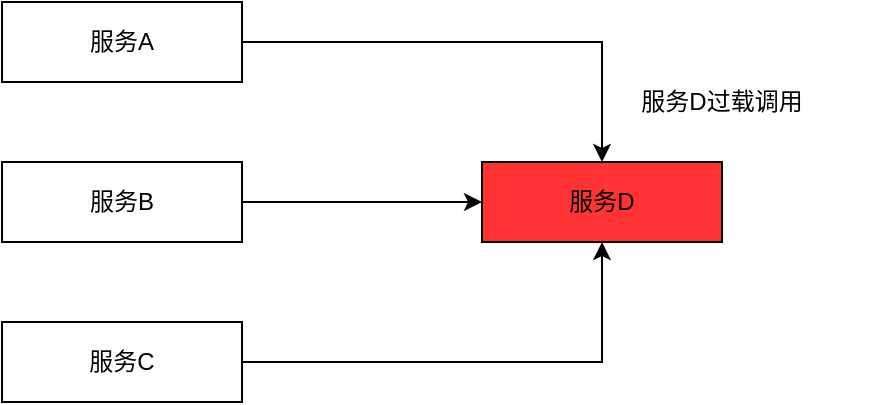 <mxfile version="13.11.0" type="github">
  <diagram id="12nK50byTR9gr9GhN85a" name="Page-1">
    <mxGraphModel dx="1187" dy="595" grid="1" gridSize="10" guides="1" tooltips="1" connect="1" arrows="1" fold="1" page="1" pageScale="1" pageWidth="827" pageHeight="1169" math="0" shadow="0">
      <root>
        <mxCell id="0" />
        <mxCell id="1" parent="0" />
        <mxCell id="uRCW_eUn2eEL0gXrxuSR-5" style="edgeStyle=orthogonalEdgeStyle;rounded=0;orthogonalLoop=1;jettySize=auto;html=1;exitX=1;exitY=0.5;exitDx=0;exitDy=0;" edge="1" parent="1" source="uRCW_eUn2eEL0gXrxuSR-1" target="uRCW_eUn2eEL0gXrxuSR-4">
          <mxGeometry relative="1" as="geometry" />
        </mxCell>
        <mxCell id="uRCW_eUn2eEL0gXrxuSR-1" value="服务A" style="rounded=0;whiteSpace=wrap;html=1;" vertex="1" parent="1">
          <mxGeometry x="160" y="160" width="120" height="40" as="geometry" />
        </mxCell>
        <mxCell id="uRCW_eUn2eEL0gXrxuSR-6" style="edgeStyle=orthogonalEdgeStyle;rounded=0;orthogonalLoop=1;jettySize=auto;html=1;exitX=1;exitY=0.5;exitDx=0;exitDy=0;entryX=0;entryY=0.5;entryDx=0;entryDy=0;" edge="1" parent="1" source="uRCW_eUn2eEL0gXrxuSR-2" target="uRCW_eUn2eEL0gXrxuSR-4">
          <mxGeometry relative="1" as="geometry" />
        </mxCell>
        <mxCell id="uRCW_eUn2eEL0gXrxuSR-2" value="服务B" style="rounded=0;whiteSpace=wrap;html=1;" vertex="1" parent="1">
          <mxGeometry x="160" y="240" width="120" height="40" as="geometry" />
        </mxCell>
        <mxCell id="uRCW_eUn2eEL0gXrxuSR-7" style="edgeStyle=orthogonalEdgeStyle;rounded=0;orthogonalLoop=1;jettySize=auto;html=1;exitX=1;exitY=0.5;exitDx=0;exitDy=0;entryX=0.5;entryY=1;entryDx=0;entryDy=0;" edge="1" parent="1" source="uRCW_eUn2eEL0gXrxuSR-3" target="uRCW_eUn2eEL0gXrxuSR-4">
          <mxGeometry relative="1" as="geometry" />
        </mxCell>
        <mxCell id="uRCW_eUn2eEL0gXrxuSR-3" value="服务C" style="rounded=0;whiteSpace=wrap;html=1;" vertex="1" parent="1">
          <mxGeometry x="160" y="320" width="120" height="40" as="geometry" />
        </mxCell>
        <mxCell id="uRCW_eUn2eEL0gXrxuSR-4" value="服务D" style="rounded=0;whiteSpace=wrap;html=1;fillColor=#FF3333;" vertex="1" parent="1">
          <mxGeometry x="400" y="240" width="120" height="40" as="geometry" />
        </mxCell>
        <mxCell id="uRCW_eUn2eEL0gXrxuSR-9" value="服务D过载调用" style="text;html=1;strokeColor=none;fillColor=none;align=center;verticalAlign=middle;whiteSpace=wrap;rounded=0;" vertex="1" parent="1">
          <mxGeometry x="440" y="200" width="160" height="20" as="geometry" />
        </mxCell>
      </root>
    </mxGraphModel>
  </diagram>
</mxfile>
